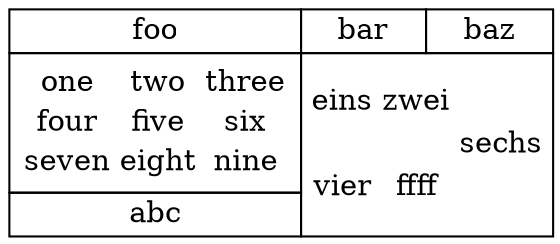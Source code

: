 digraph G {
b[shape=plain,label=<
<table border="0" cellborder="1" cellspacing="0">
<tr><td>foo</td><td>bar</td><td>baz</td></tr>
<tr><td cellpadding="4">
<table border="0" cellspacing="0">
<tr><td>one</td><td>two</td><td>three</td></tr>
<tr><td>four</td><td>five</td><td>six</td></tr>
<tr><td>seven</td><td>eight</td><td>nine</td></tr>
</table>
</td>
<td colspan="2" rowspan="2">
<table border="0" cellspacing="0">
<tr><td>eins</td><td>zwei</td><td rowspan="2">sechs</td></tr>
<tr><td>vier</td><td>ffff</td></tr>
</table>
</td>
</tr>
<tr><td>abc</td></tr>
</table>
>];
}